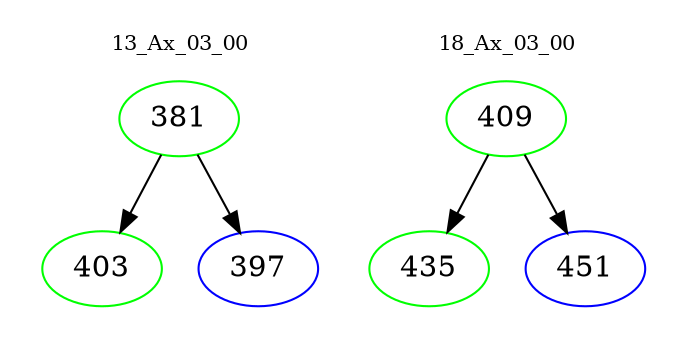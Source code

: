digraph{
subgraph cluster_0 {
color = white
label = "13_Ax_03_00";
fontsize=10;
T0_381 [label="381", color="green"]
T0_381 -> T0_403 [color="black"]
T0_403 [label="403", color="green"]
T0_381 -> T0_397 [color="black"]
T0_397 [label="397", color="blue"]
}
subgraph cluster_1 {
color = white
label = "18_Ax_03_00";
fontsize=10;
T1_409 [label="409", color="green"]
T1_409 -> T1_435 [color="black"]
T1_435 [label="435", color="green"]
T1_409 -> T1_451 [color="black"]
T1_451 [label="451", color="blue"]
}
}

